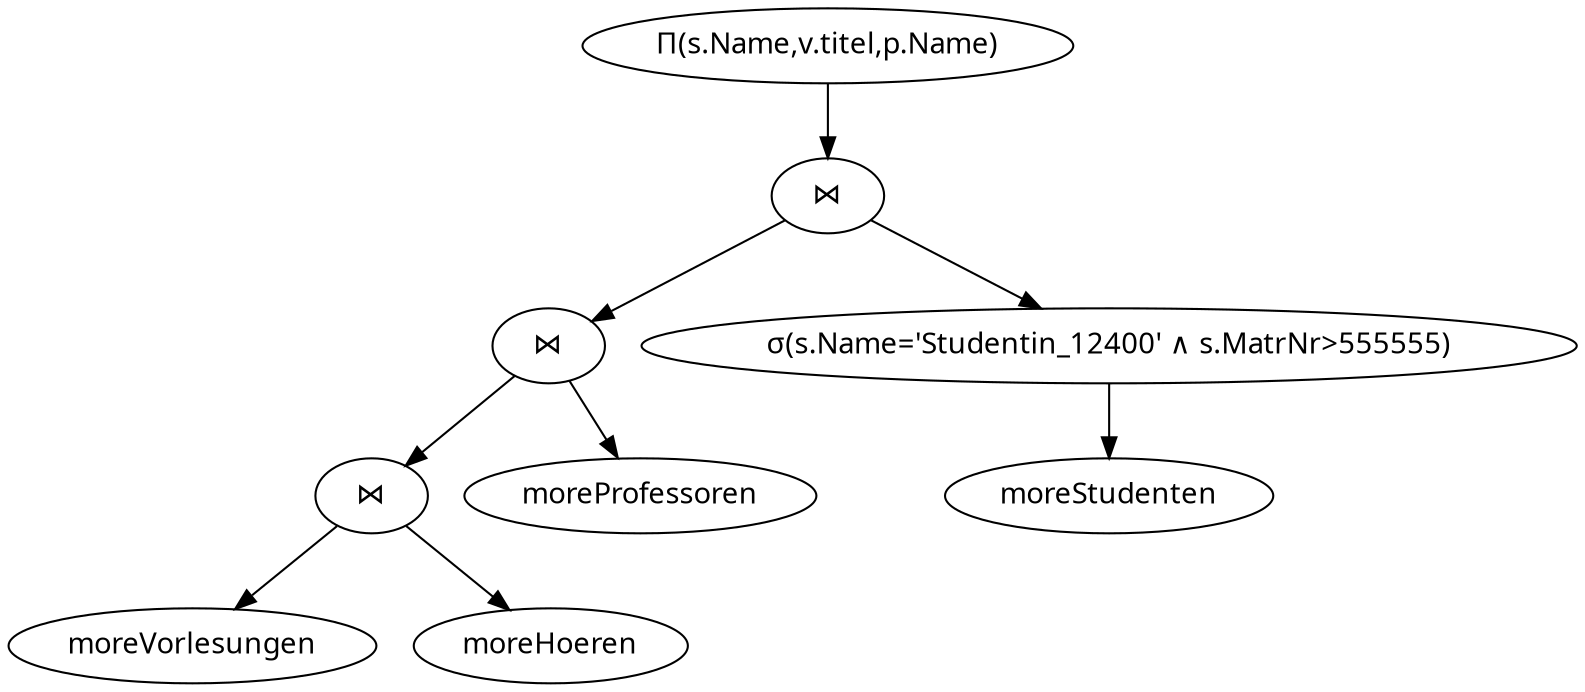digraph {
    edge [arrowheads="none"];
    node [fontname="Fira Mono"];

    "join1" [label="⋈"];
    "join2" [label="⋈"];
    "join3" [label="⋈"];

    "Π(s.Name,v.titel,p.Name)" -> "join1" -> "σ(s.Name='Studentin_12400' ∧ s.MatrNr>555555)" -> "moreStudenten";

    "join1" -> "join2" -> "moreProfessoren";
    "join2" -> "join3" -> "moreVorlesungen";
    "join3" -> "moreHoeren";
}
